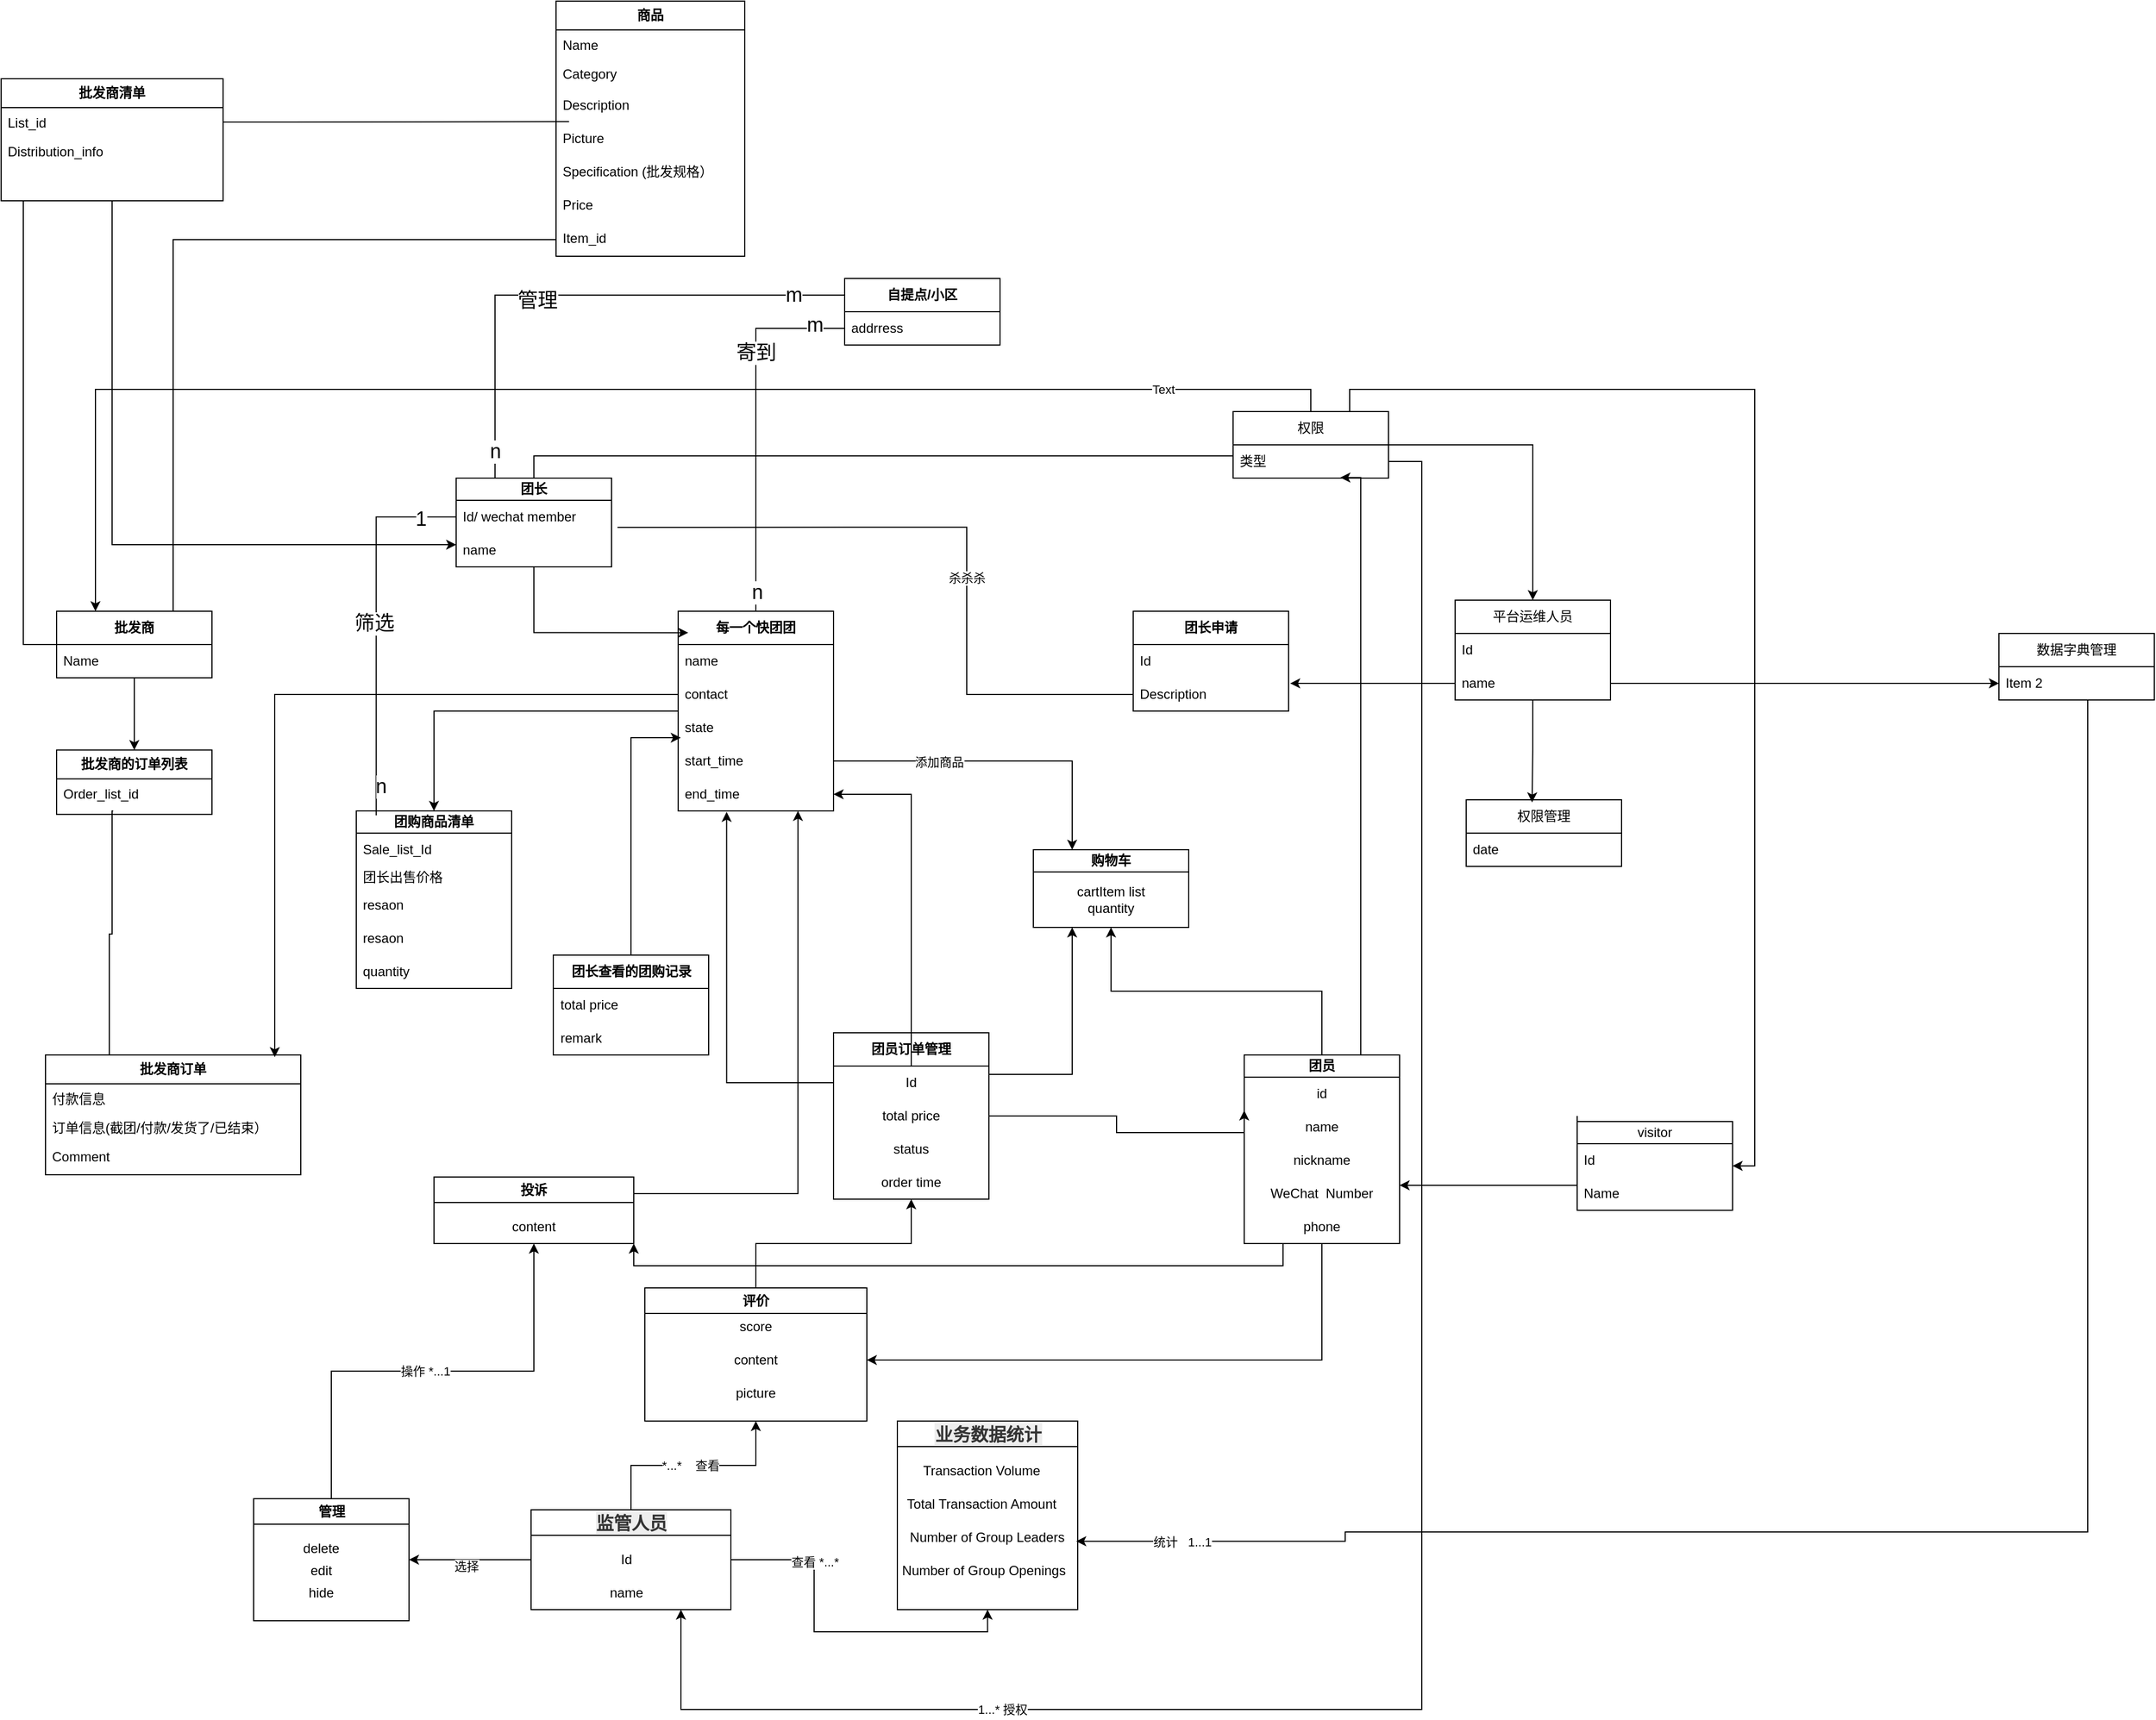 <mxfile version="22.1.7" type="github">
  <diagram id="C5RBs43oDa-KdzZeNtuy" name="Page-1">
    <mxGraphModel dx="1620" dy="5568" grid="1" gridSize="10" guides="1" tooltips="1" connect="1" arrows="1" fold="1" page="1" pageScale="1" pageWidth="3300" pageHeight="4681" math="0" shadow="0">
      <root>
        <mxCell id="WIyWlLk6GJQsqaUBKTNV-0" />
        <mxCell id="WIyWlLk6GJQsqaUBKTNV-1" parent="WIyWlLk6GJQsqaUBKTNV-0" />
        <mxCell id="FLSXRcaQrhQpmI6K3BEs-14" value="&lt;b&gt;团长&lt;/b&gt;" style="swimlane;fontStyle=0;childLayout=stackLayout;horizontal=1;startSize=20;horizontalStack=0;resizeParent=1;resizeParentMax=0;resizeLast=0;collapsible=1;marginBottom=0;whiteSpace=wrap;html=1;" parent="WIyWlLk6GJQsqaUBKTNV-1" vertex="1">
          <mxGeometry x="970" y="250" width="140" height="80" as="geometry" />
        </mxCell>
        <mxCell id="FLSXRcaQrhQpmI6K3BEs-15" value="Id/ wechat member" style="text;strokeColor=none;fillColor=none;align=left;verticalAlign=middle;spacingLeft=4;spacingRight=4;overflow=hidden;points=[[0,0.5],[1,0.5]];portConstraint=eastwest;rotatable=0;whiteSpace=wrap;html=1;" parent="FLSXRcaQrhQpmI6K3BEs-14" vertex="1">
          <mxGeometry y="20" width="140" height="30" as="geometry" />
        </mxCell>
        <mxCell id="FLSXRcaQrhQpmI6K3BEs-16" value="name" style="text;strokeColor=none;fillColor=none;align=left;verticalAlign=middle;spacingLeft=4;spacingRight=4;overflow=hidden;points=[[0,0.5],[1,0.5]];portConstraint=eastwest;rotatable=0;whiteSpace=wrap;html=1;" parent="FLSXRcaQrhQpmI6K3BEs-14" vertex="1">
          <mxGeometry y="50" width="140" height="30" as="geometry" />
        </mxCell>
        <mxCell id="FLSXRcaQrhQpmI6K3BEs-63" style="edgeStyle=orthogonalEdgeStyle;rounded=0;orthogonalLoop=1;jettySize=auto;html=1;entryX=0.5;entryY=0;entryDx=0;entryDy=0;" parent="WIyWlLk6GJQsqaUBKTNV-1" source="FLSXRcaQrhQpmI6K3BEs-18" target="FLSXRcaQrhQpmI6K3BEs-44" edge="1">
          <mxGeometry relative="1" as="geometry" />
        </mxCell>
        <mxCell id="FLSXRcaQrhQpmI6K3BEs-76" style="edgeStyle=orthogonalEdgeStyle;rounded=0;orthogonalLoop=1;jettySize=auto;html=1;entryX=0;entryY=0.5;entryDx=0;entryDy=0;endArrow=none;endFill=0;" parent="WIyWlLk6GJQsqaUBKTNV-1" source="FLSXRcaQrhQpmI6K3BEs-18" target="FLSXRcaQrhQpmI6K3BEs-23" edge="1">
          <mxGeometry relative="1" as="geometry" />
        </mxCell>
        <mxCell id="fodgKNLyHd5C3ElRPz3--16" value="&lt;font style=&quot;font-size: 18px;&quot;&gt;m&lt;/font&gt;" style="edgeLabel;html=1;align=center;verticalAlign=middle;resizable=0;points=[];" connectable="0" vertex="1" parent="FLSXRcaQrhQpmI6K3BEs-76">
          <mxGeometry x="0.84" y="3" relative="1" as="geometry">
            <mxPoint as="offset" />
          </mxGeometry>
        </mxCell>
        <mxCell id="fodgKNLyHd5C3ElRPz3--17" value="&lt;font style=&quot;font-size: 18px;&quot;&gt;n&lt;/font&gt;" style="edgeLabel;html=1;align=center;verticalAlign=middle;resizable=0;points=[];" connectable="0" vertex="1" parent="FLSXRcaQrhQpmI6K3BEs-76">
          <mxGeometry x="-0.895" y="-1" relative="1" as="geometry">
            <mxPoint as="offset" />
          </mxGeometry>
        </mxCell>
        <mxCell id="fodgKNLyHd5C3ElRPz3--18" value="&lt;font style=&quot;font-size: 18px;&quot;&gt;寄到&lt;/font&gt;" style="edgeLabel;html=1;align=center;verticalAlign=middle;resizable=0;points=[];" connectable="0" vertex="1" parent="FLSXRcaQrhQpmI6K3BEs-76">
          <mxGeometry x="0.395" relative="1" as="geometry">
            <mxPoint as="offset" />
          </mxGeometry>
        </mxCell>
        <mxCell id="FLSXRcaQrhQpmI6K3BEs-18" value="&lt;b&gt;每一个快团团&lt;br&gt;&lt;/b&gt;" style="swimlane;fontStyle=0;childLayout=stackLayout;horizontal=1;startSize=30;horizontalStack=0;resizeParent=1;resizeParentMax=0;resizeLast=0;collapsible=1;marginBottom=0;whiteSpace=wrap;html=1;" parent="WIyWlLk6GJQsqaUBKTNV-1" vertex="1">
          <mxGeometry x="1170" y="370" width="140" height="180" as="geometry">
            <mxRectangle x="400" y="420" width="180" height="30" as="alternateBounds" />
          </mxGeometry>
        </mxCell>
        <mxCell id="FLSXRcaQrhQpmI6K3BEs-32" value="name" style="text;strokeColor=none;fillColor=none;align=left;verticalAlign=middle;spacingLeft=4;spacingRight=4;overflow=hidden;points=[[0,0.5],[1,0.5]];portConstraint=eastwest;rotatable=0;whiteSpace=wrap;html=1;" parent="FLSXRcaQrhQpmI6K3BEs-18" vertex="1">
          <mxGeometry y="30" width="140" height="30" as="geometry" />
        </mxCell>
        <mxCell id="FLSXRcaQrhQpmI6K3BEs-35" value="contact" style="text;strokeColor=none;fillColor=none;align=left;verticalAlign=middle;spacingLeft=4;spacingRight=4;overflow=hidden;points=[[0,0.5],[1,0.5]];portConstraint=eastwest;rotatable=0;whiteSpace=wrap;html=1;" parent="FLSXRcaQrhQpmI6K3BEs-18" vertex="1">
          <mxGeometry y="60" width="140" height="30" as="geometry" />
        </mxCell>
        <mxCell id="FLSXRcaQrhQpmI6K3BEs-38" value="state" style="text;strokeColor=none;fillColor=none;align=left;verticalAlign=middle;spacingLeft=4;spacingRight=4;overflow=hidden;points=[[0,0.5],[1,0.5]];portConstraint=eastwest;rotatable=0;whiteSpace=wrap;html=1;" parent="FLSXRcaQrhQpmI6K3BEs-18" vertex="1">
          <mxGeometry y="90" width="140" height="30" as="geometry" />
        </mxCell>
        <mxCell id="FLSXRcaQrhQpmI6K3BEs-37" value="start_time" style="text;strokeColor=none;fillColor=none;align=left;verticalAlign=middle;spacingLeft=4;spacingRight=4;overflow=hidden;points=[[0,0.5],[1,0.5]];portConstraint=eastwest;rotatable=0;whiteSpace=wrap;html=1;" parent="FLSXRcaQrhQpmI6K3BEs-18" vertex="1">
          <mxGeometry y="120" width="140" height="30" as="geometry" />
        </mxCell>
        <mxCell id="FLSXRcaQrhQpmI6K3BEs-78" value="end_time" style="text;strokeColor=none;fillColor=none;align=left;verticalAlign=middle;spacingLeft=4;spacingRight=4;overflow=hidden;points=[[0,0.5],[1,0.5]];portConstraint=eastwest;rotatable=0;whiteSpace=wrap;html=1;" parent="FLSXRcaQrhQpmI6K3BEs-18" vertex="1">
          <mxGeometry y="150" width="140" height="30" as="geometry" />
        </mxCell>
        <mxCell id="auKf7v6juUtQ2hiqWVoD-31" style="edgeStyle=orthogonalEdgeStyle;rounded=0;orthogonalLoop=1;jettySize=auto;html=1;exitX=0;exitY=0.25;exitDx=0;exitDy=0;entryX=0.25;entryY=0;entryDx=0;entryDy=0;endArrow=none;endFill=0;" parent="WIyWlLk6GJQsqaUBKTNV-1" source="FLSXRcaQrhQpmI6K3BEs-22" target="FLSXRcaQrhQpmI6K3BEs-14" edge="1">
          <mxGeometry relative="1" as="geometry" />
        </mxCell>
        <mxCell id="fodgKNLyHd5C3ElRPz3--12" value="&lt;font style=&quot;font-size: 18px;&quot;&gt;管理&lt;/font&gt;" style="edgeLabel;html=1;align=center;verticalAlign=middle;resizable=0;points=[];" connectable="0" vertex="1" parent="auKf7v6juUtQ2hiqWVoD-31">
          <mxGeometry x="0.16" y="5" relative="1" as="geometry">
            <mxPoint x="1" as="offset" />
          </mxGeometry>
        </mxCell>
        <mxCell id="fodgKNLyHd5C3ElRPz3--13" value="&lt;font style=&quot;font-size: 18px;&quot;&gt;n&lt;/font&gt;" style="edgeLabel;html=1;align=center;verticalAlign=middle;resizable=0;points=[];" connectable="0" vertex="1" parent="auKf7v6juUtQ2hiqWVoD-31">
          <mxGeometry x="0.899" relative="1" as="geometry">
            <mxPoint as="offset" />
          </mxGeometry>
        </mxCell>
        <mxCell id="fodgKNLyHd5C3ElRPz3--14" value="&lt;font style=&quot;font-size: 18px;&quot;&gt;m&lt;/font&gt;" style="edgeLabel;html=1;align=center;verticalAlign=middle;resizable=0;points=[];" connectable="0" vertex="1" parent="auKf7v6juUtQ2hiqWVoD-31">
          <mxGeometry x="-0.809" relative="1" as="geometry">
            <mxPoint as="offset" />
          </mxGeometry>
        </mxCell>
        <mxCell id="FLSXRcaQrhQpmI6K3BEs-22" value="&lt;b&gt;自提点/小区&lt;/b&gt;" style="swimlane;fontStyle=0;childLayout=stackLayout;horizontal=1;startSize=30;horizontalStack=0;resizeParent=1;resizeParentMax=0;resizeLast=0;collapsible=1;marginBottom=0;whiteSpace=wrap;html=1;" parent="WIyWlLk6GJQsqaUBKTNV-1" vertex="1">
          <mxGeometry x="1320" y="70" width="140" height="60" as="geometry" />
        </mxCell>
        <mxCell id="FLSXRcaQrhQpmI6K3BEs-23" value="addrress" style="text;strokeColor=none;fillColor=none;align=left;verticalAlign=middle;spacingLeft=4;spacingRight=4;overflow=hidden;points=[[0,0.5],[1,0.5]];portConstraint=eastwest;rotatable=0;whiteSpace=wrap;html=1;" parent="FLSXRcaQrhQpmI6K3BEs-22" vertex="1">
          <mxGeometry y="30" width="140" height="30" as="geometry" />
        </mxCell>
        <mxCell id="zHlE6_r6prWZN4EpeiVe-24" style="edgeStyle=orthogonalEdgeStyle;rounded=0;orthogonalLoop=1;jettySize=auto;html=1;exitX=0.5;exitY=1;exitDx=0;exitDy=0;entryX=0.5;entryY=0;entryDx=0;entryDy=0;" parent="WIyWlLk6GJQsqaUBKTNV-1" source="FLSXRcaQrhQpmI6K3BEs-27" target="zHlE6_r6prWZN4EpeiVe-20" edge="1">
          <mxGeometry relative="1" as="geometry" />
        </mxCell>
        <mxCell id="auKf7v6juUtQ2hiqWVoD-27" style="edgeStyle=orthogonalEdgeStyle;rounded=0;orthogonalLoop=1;jettySize=auto;html=1;exitX=0.75;exitY=0;exitDx=0;exitDy=0;entryX=0;entryY=0.5;entryDx=0;entryDy=0;endArrow=none;endFill=0;" parent="WIyWlLk6GJQsqaUBKTNV-1" source="FLSXRcaQrhQpmI6K3BEs-27" target="zHlE6_r6prWZN4EpeiVe-7" edge="1">
          <mxGeometry relative="1" as="geometry" />
        </mxCell>
        <mxCell id="auKf7v6juUtQ2hiqWVoD-71" style="edgeStyle=orthogonalEdgeStyle;rounded=0;orthogonalLoop=1;jettySize=auto;html=1;exitX=0;exitY=0.5;exitDx=0;exitDy=0;entryX=0.1;entryY=1;entryDx=0;entryDy=0;entryPerimeter=0;endArrow=none;endFill=0;" edge="1" parent="WIyWlLk6GJQsqaUBKTNV-1" source="FLSXRcaQrhQpmI6K3BEs-27" target="zHlE6_r6prWZN4EpeiVe-29">
          <mxGeometry relative="1" as="geometry">
            <mxPoint x="580" y="10" as="targetPoint" />
          </mxGeometry>
        </mxCell>
        <mxCell id="FLSXRcaQrhQpmI6K3BEs-27" value="&lt;b&gt;批发商&lt;/b&gt;" style="swimlane;fontStyle=0;childLayout=stackLayout;horizontal=1;startSize=30;horizontalStack=0;resizeParent=1;resizeParentMax=0;resizeLast=0;collapsible=1;marginBottom=0;whiteSpace=wrap;html=1;" parent="WIyWlLk6GJQsqaUBKTNV-1" vertex="1">
          <mxGeometry x="610" y="370" width="140" height="60" as="geometry" />
        </mxCell>
        <mxCell id="FLSXRcaQrhQpmI6K3BEs-29" value="Name" style="text;strokeColor=none;fillColor=none;align=left;verticalAlign=middle;spacingLeft=4;spacingRight=4;overflow=hidden;points=[[0,0.5],[1,0.5]];portConstraint=eastwest;rotatable=0;whiteSpace=wrap;html=1;" parent="FLSXRcaQrhQpmI6K3BEs-27" vertex="1">
          <mxGeometry y="30" width="140" height="30" as="geometry" />
        </mxCell>
        <mxCell id="FLSXRcaQrhQpmI6K3BEs-44" value="&lt;b&gt;团购商品清单&lt;/b&gt;" style="swimlane;fontStyle=0;childLayout=stackLayout;horizontal=1;startSize=20;horizontalStack=0;resizeParent=1;resizeParentMax=0;resizeLast=0;collapsible=1;marginBottom=0;whiteSpace=wrap;html=1;" parent="WIyWlLk6GJQsqaUBKTNV-1" vertex="1">
          <mxGeometry x="880" y="550" width="140" height="160" as="geometry" />
        </mxCell>
        <mxCell id="FLSXRcaQrhQpmI6K3BEs-72" value="Sale_list_Id" style="text;strokeColor=none;fillColor=none;align=left;verticalAlign=middle;spacingLeft=4;spacingRight=4;overflow=hidden;points=[[0,0.5],[1,0.5]];portConstraint=eastwest;rotatable=0;whiteSpace=wrap;html=1;" parent="FLSXRcaQrhQpmI6K3BEs-44" vertex="1">
          <mxGeometry y="20" width="140" height="30" as="geometry" />
        </mxCell>
        <mxCell id="FLSXRcaQrhQpmI6K3BEs-45" value="团长出售价格" style="text;strokeColor=none;fillColor=none;align=left;verticalAlign=middle;spacingLeft=4;spacingRight=4;overflow=hidden;points=[[0,0.5],[1,0.5]];portConstraint=eastwest;rotatable=0;whiteSpace=wrap;html=1;" parent="FLSXRcaQrhQpmI6K3BEs-44" vertex="1">
          <mxGeometry y="50" width="140" height="20" as="geometry" />
        </mxCell>
        <mxCell id="FLSXRcaQrhQpmI6K3BEs-77" value="resaon" style="text;strokeColor=none;fillColor=none;align=left;verticalAlign=middle;spacingLeft=4;spacingRight=4;overflow=hidden;points=[[0,0.5],[1,0.5]];portConstraint=eastwest;rotatable=0;whiteSpace=wrap;html=1;" parent="FLSXRcaQrhQpmI6K3BEs-44" vertex="1">
          <mxGeometry y="70" width="140" height="30" as="geometry" />
        </mxCell>
        <mxCell id="zHlE6_r6prWZN4EpeiVe-36" value="resaon" style="text;strokeColor=none;fillColor=none;align=left;verticalAlign=middle;spacingLeft=4;spacingRight=4;overflow=hidden;points=[[0,0.5],[1,0.5]];portConstraint=eastwest;rotatable=0;whiteSpace=wrap;html=1;" parent="FLSXRcaQrhQpmI6K3BEs-44" vertex="1">
          <mxGeometry y="100" width="140" height="30" as="geometry" />
        </mxCell>
        <mxCell id="FLSXRcaQrhQpmI6K3BEs-73" value="quantity" style="text;strokeColor=none;fillColor=none;align=left;verticalAlign=middle;spacingLeft=4;spacingRight=4;overflow=hidden;points=[[0,0.5],[1,0.5]];portConstraint=eastwest;rotatable=0;whiteSpace=wrap;html=1;" parent="FLSXRcaQrhQpmI6K3BEs-44" vertex="1">
          <mxGeometry y="130" width="140" height="30" as="geometry" />
        </mxCell>
        <mxCell id="auKf7v6juUtQ2hiqWVoD-48" style="edgeStyle=orthogonalEdgeStyle;rounded=0;orthogonalLoop=1;jettySize=auto;html=1;exitX=1;exitY=0.25;exitDx=0;exitDy=0;entryX=0.25;entryY=1;entryDx=0;entryDy=0;" parent="WIyWlLk6GJQsqaUBKTNV-1" source="FLSXRcaQrhQpmI6K3BEs-79" target="Furqx0xMMHO9A0EJm0AI-12" edge="1">
          <mxGeometry relative="1" as="geometry" />
        </mxCell>
        <mxCell id="auKf7v6juUtQ2hiqWVoD-75" style="edgeStyle=orthogonalEdgeStyle;rounded=0;orthogonalLoop=1;jettySize=auto;html=1;exitX=1;exitY=0.5;exitDx=0;exitDy=0;entryX=0;entryY=1;entryDx=0;entryDy=0;" edge="1" parent="WIyWlLk6GJQsqaUBKTNV-1" source="FLSXRcaQrhQpmI6K3BEs-79" target="Furqx0xMMHO9A0EJm0AI-106">
          <mxGeometry relative="1" as="geometry" />
        </mxCell>
        <mxCell id="FLSXRcaQrhQpmI6K3BEs-79" value="团员订单管理" style="swimlane;fontStyle=1;childLayout=stackLayout;horizontal=1;startSize=30;horizontalStack=0;resizeParent=1;resizeParentMax=0;resizeLast=0;collapsible=1;marginBottom=0;whiteSpace=wrap;html=1;" parent="WIyWlLk6GJQsqaUBKTNV-1" vertex="1">
          <mxGeometry x="1310" y="750" width="140" height="150" as="geometry" />
        </mxCell>
        <mxCell id="Furqx0xMMHO9A0EJm0AI-26" value="Id" style="text;strokeColor=none;align=center;fillColor=none;html=1;verticalAlign=middle;whiteSpace=wrap;rounded=0;" parent="FLSXRcaQrhQpmI6K3BEs-79" vertex="1">
          <mxGeometry y="30" width="140" height="30" as="geometry" />
        </mxCell>
        <mxCell id="Furqx0xMMHO9A0EJm0AI-27" value="total price" style="text;strokeColor=none;align=center;fillColor=none;html=1;verticalAlign=middle;whiteSpace=wrap;rounded=0;" parent="FLSXRcaQrhQpmI6K3BEs-79" vertex="1">
          <mxGeometry y="60" width="140" height="30" as="geometry" />
        </mxCell>
        <mxCell id="Furqx0xMMHO9A0EJm0AI-28" value="status" style="text;strokeColor=none;align=center;fillColor=none;html=1;verticalAlign=middle;whiteSpace=wrap;rounded=0;" parent="FLSXRcaQrhQpmI6K3BEs-79" vertex="1">
          <mxGeometry y="90" width="140" height="30" as="geometry" />
        </mxCell>
        <mxCell id="Furqx0xMMHO9A0EJm0AI-30" value="order time" style="text;strokeColor=none;align=center;fillColor=none;html=1;verticalAlign=middle;whiteSpace=wrap;rounded=0;" parent="FLSXRcaQrhQpmI6K3BEs-79" vertex="1">
          <mxGeometry y="120" width="140" height="30" as="geometry" />
        </mxCell>
        <mxCell id="Furqx0xMMHO9A0EJm0AI-17" style="edgeStyle=orthogonalEdgeStyle;rounded=0;orthogonalLoop=1;jettySize=auto;html=1;exitX=0.5;exitY=0;exitDx=0;exitDy=0;" parent="WIyWlLk6GJQsqaUBKTNV-1" source="FLSXRcaQrhQpmI6K3BEs-88" target="Furqx0xMMHO9A0EJm0AI-11" edge="1">
          <mxGeometry relative="1" as="geometry" />
        </mxCell>
        <mxCell id="FLSXRcaQrhQpmI6K3BEs-88" value="&lt;b&gt;团员&lt;/b&gt;" style="swimlane;fontStyle=0;childLayout=stackLayout;horizontal=1;startSize=20;horizontalStack=0;resizeParent=1;resizeParentMax=0;resizeLast=0;collapsible=1;marginBottom=0;whiteSpace=wrap;html=1;" parent="WIyWlLk6GJQsqaUBKTNV-1" vertex="1">
          <mxGeometry x="1680" y="770" width="140" height="170" as="geometry" />
        </mxCell>
        <mxCell id="Furqx0xMMHO9A0EJm0AI-106" value="id" style="text;html=1;strokeColor=none;fillColor=none;align=center;verticalAlign=middle;whiteSpace=wrap;rounded=0;" parent="FLSXRcaQrhQpmI6K3BEs-88" vertex="1">
          <mxGeometry y="20" width="140" height="30" as="geometry" />
        </mxCell>
        <mxCell id="Furqx0xMMHO9A0EJm0AI-6" value="name" style="text;html=1;strokeColor=none;fillColor=none;align=center;verticalAlign=middle;whiteSpace=wrap;rounded=0;" parent="FLSXRcaQrhQpmI6K3BEs-88" vertex="1">
          <mxGeometry y="50" width="140" height="30" as="geometry" />
        </mxCell>
        <mxCell id="Furqx0xMMHO9A0EJm0AI-7" value="nickname" style="text;html=1;strokeColor=none;fillColor=none;align=center;verticalAlign=middle;whiteSpace=wrap;rounded=0;" parent="FLSXRcaQrhQpmI6K3BEs-88" vertex="1">
          <mxGeometry y="80" width="140" height="30" as="geometry" />
        </mxCell>
        <mxCell id="Furqx0xMMHO9A0EJm0AI-8" value="WeChat&amp;nbsp; Number" style="text;html=1;strokeColor=none;fillColor=none;align=center;verticalAlign=middle;whiteSpace=wrap;rounded=0;" parent="FLSXRcaQrhQpmI6K3BEs-88" vertex="1">
          <mxGeometry y="110" width="140" height="30" as="geometry" />
        </mxCell>
        <mxCell id="Furqx0xMMHO9A0EJm0AI-9" value="phone" style="text;html=1;strokeColor=none;fillColor=none;align=center;verticalAlign=middle;whiteSpace=wrap;rounded=0;" parent="FLSXRcaQrhQpmI6K3BEs-88" vertex="1">
          <mxGeometry y="140" width="140" height="30" as="geometry" />
        </mxCell>
        <mxCell id="FLSXRcaQrhQpmI6K3BEs-95" value="&lt;b&gt;团长查看的团购记录&lt;/b&gt;" style="swimlane;fontStyle=0;childLayout=stackLayout;horizontal=1;startSize=30;horizontalStack=0;resizeParent=1;resizeParentMax=0;resizeLast=0;collapsible=1;marginBottom=0;whiteSpace=wrap;html=1;" parent="WIyWlLk6GJQsqaUBKTNV-1" vertex="1">
          <mxGeometry x="1057.5" y="680" width="140" height="90" as="geometry" />
        </mxCell>
        <mxCell id="FLSXRcaQrhQpmI6K3BEs-97" value="total price" style="text;strokeColor=none;fillColor=none;align=left;verticalAlign=middle;spacingLeft=4;spacingRight=4;overflow=hidden;points=[[0,0.5],[1,0.5]];portConstraint=eastwest;rotatable=0;whiteSpace=wrap;html=1;" parent="FLSXRcaQrhQpmI6K3BEs-95" vertex="1">
          <mxGeometry y="30" width="140" height="30" as="geometry" />
        </mxCell>
        <mxCell id="FLSXRcaQrhQpmI6K3BEs-100" value="remark" style="text;strokeColor=none;fillColor=none;align=left;verticalAlign=middle;spacingLeft=4;spacingRight=4;overflow=hidden;points=[[0,0.5],[1,0.5]];portConstraint=eastwest;rotatable=0;whiteSpace=wrap;html=1;" parent="FLSXRcaQrhQpmI6K3BEs-95" vertex="1">
          <mxGeometry y="60" width="140" height="30" as="geometry" />
        </mxCell>
        <mxCell id="FLSXRcaQrhQpmI6K3BEs-99" style="edgeStyle=orthogonalEdgeStyle;rounded=0;orthogonalLoop=1;jettySize=auto;html=1;entryX=0.017;entryY=-0.2;entryDx=0;entryDy=0;entryPerimeter=0;" parent="WIyWlLk6GJQsqaUBKTNV-1" source="FLSXRcaQrhQpmI6K3BEs-95" target="FLSXRcaQrhQpmI6K3BEs-37" edge="1">
          <mxGeometry relative="1" as="geometry" />
        </mxCell>
        <mxCell id="CpdFyNP3QR30UHDi-ozx-0" value="&lt;strong style=&quot;margin-top: 0px; margin-bottom: 0px; color: rgb(51, 51, 51); font-family: -apple-system, &amp;quot;system-ui&amp;quot;, &amp;quot;Segoe UI&amp;quot;, Roboto, Oxygen, Ubuntu, Cantarell, &amp;quot;Fira Sans&amp;quot;, &amp;quot;Droid Sans&amp;quot;, &amp;quot;Helvetica Neue&amp;quot;, sans-serif; font-size: 16px; text-align: left; background-color: rgb(238, 238, 238);&quot;&gt;业务数据统计&lt;/strong&gt;" style="swimlane;whiteSpace=wrap;html=1;" parent="WIyWlLk6GJQsqaUBKTNV-1" vertex="1">
          <mxGeometry x="1367.5" y="1100" width="162.5" height="170" as="geometry" />
        </mxCell>
        <mxCell id="CpdFyNP3QR30UHDi-ozx-1" value="Transaction Volume" style="text;html=1;align=center;verticalAlign=middle;resizable=0;points=[];autosize=1;strokeColor=none;fillColor=none;" parent="CpdFyNP3QR30UHDi-ozx-0" vertex="1">
          <mxGeometry x="10" y="30" width="130" height="30" as="geometry" />
        </mxCell>
        <mxCell id="CpdFyNP3QR30UHDi-ozx-2" value="Total Transaction Amount" style="text;html=1;align=center;verticalAlign=middle;resizable=0;points=[];autosize=1;strokeColor=none;fillColor=none;" parent="CpdFyNP3QR30UHDi-ozx-0" vertex="1">
          <mxGeometry x="-5" y="60" width="160" height="30" as="geometry" />
        </mxCell>
        <mxCell id="CpdFyNP3QR30UHDi-ozx-3" value="Number of Group Leaders" style="text;html=1;align=center;verticalAlign=middle;resizable=0;points=[];autosize=1;strokeColor=none;fillColor=none;" parent="CpdFyNP3QR30UHDi-ozx-0" vertex="1">
          <mxGeometry y="90" width="160" height="30" as="geometry" />
        </mxCell>
        <mxCell id="CpdFyNP3QR30UHDi-ozx-4" value="Number of Group Openings" style="text;html=1;align=center;verticalAlign=middle;resizable=0;points=[];autosize=1;strokeColor=none;fillColor=none;" parent="CpdFyNP3QR30UHDi-ozx-0" vertex="1">
          <mxGeometry x="-7.5" y="120" width="170" height="30" as="geometry" />
        </mxCell>
        <mxCell id="CpdFyNP3QR30UHDi-ozx-5" style="edgeStyle=orthogonalEdgeStyle;rounded=0;orthogonalLoop=1;jettySize=auto;html=1;exitX=1;exitY=0.5;exitDx=0;exitDy=0;entryX=0.5;entryY=1;entryDx=0;entryDy=0;" parent="WIyWlLk6GJQsqaUBKTNV-1" source="CpdFyNP3QR30UHDi-ozx-9" target="CpdFyNP3QR30UHDi-ozx-0" edge="1">
          <mxGeometry relative="1" as="geometry" />
        </mxCell>
        <mxCell id="CpdFyNP3QR30UHDi-ozx-6" value="查看 *...*" style="edgeLabel;html=1;align=center;verticalAlign=middle;resizable=0;points=[];" parent="CpdFyNP3QR30UHDi-ozx-5" vertex="1" connectable="0">
          <mxGeometry x="-0.517" relative="1" as="geometry">
            <mxPoint as="offset" />
          </mxGeometry>
        </mxCell>
        <mxCell id="CpdFyNP3QR30UHDi-ozx-7" style="edgeStyle=orthogonalEdgeStyle;rounded=0;orthogonalLoop=1;jettySize=auto;html=1;exitX=0.5;exitY=0;exitDx=0;exitDy=0;entryX=0.5;entryY=1;entryDx=0;entryDy=0;" parent="WIyWlLk6GJQsqaUBKTNV-1" source="CpdFyNP3QR30UHDi-ozx-9" target="CpdFyNP3QR30UHDi-ozx-14" edge="1">
          <mxGeometry relative="1" as="geometry" />
        </mxCell>
        <mxCell id="anA-hSJUnYLWEYXn3cEW-11" value="*...*&amp;nbsp; &amp;nbsp; 查看" style="edgeLabel;html=1;align=center;verticalAlign=middle;resizable=0;points=[];" connectable="0" vertex="1" parent="CpdFyNP3QR30UHDi-ozx-7">
          <mxGeometry x="0.075" y="-3" relative="1" as="geometry">
            <mxPoint x="-10" y="-3" as="offset" />
          </mxGeometry>
        </mxCell>
        <mxCell id="anA-hSJUnYLWEYXn3cEW-1" style="edgeStyle=orthogonalEdgeStyle;rounded=0;orthogonalLoop=1;jettySize=auto;html=1;exitX=0;exitY=0.5;exitDx=0;exitDy=0;entryX=1;entryY=0.5;entryDx=0;entryDy=0;" edge="1" parent="WIyWlLk6GJQsqaUBKTNV-1" source="CpdFyNP3QR30UHDi-ozx-9" target="CpdFyNP3QR30UHDi-ozx-20">
          <mxGeometry relative="1" as="geometry" />
        </mxCell>
        <mxCell id="anA-hSJUnYLWEYXn3cEW-2" value="选择" style="edgeLabel;html=1;align=center;verticalAlign=middle;resizable=0;points=[];" connectable="0" vertex="1" parent="anA-hSJUnYLWEYXn3cEW-1">
          <mxGeometry x="0.076" y="6" relative="1" as="geometry">
            <mxPoint as="offset" />
          </mxGeometry>
        </mxCell>
        <mxCell id="CpdFyNP3QR30UHDi-ozx-9" value="&lt;strong style=&quot;margin-top: 0px; margin-bottom: 0px; color: rgb(51, 51, 51); font-family: -apple-system, &amp;quot;system-ui&amp;quot;, &amp;quot;Segoe UI&amp;quot;, Roboto, Oxygen, Ubuntu, Cantarell, &amp;quot;Fira Sans&amp;quot;, &amp;quot;Droid Sans&amp;quot;, &amp;quot;Helvetica Neue&amp;quot;, sans-serif; font-size: 16px; text-align: left; background-color: rgb(238, 238, 238);&quot;&gt;监管人员&lt;/strong&gt;" style="swimlane;whiteSpace=wrap;html=1;" parent="WIyWlLk6GJQsqaUBKTNV-1" vertex="1">
          <mxGeometry x="1037.5" y="1180" width="180" height="90" as="geometry" />
        </mxCell>
        <mxCell id="CpdFyNP3QR30UHDi-ozx-10" value="name" style="text;html=1;align=center;verticalAlign=middle;resizable=0;points=[];autosize=1;strokeColor=none;fillColor=none;" parent="CpdFyNP3QR30UHDi-ozx-9" vertex="1">
          <mxGeometry x="60" y="60" width="50" height="30" as="geometry" />
        </mxCell>
        <mxCell id="CpdFyNP3QR30UHDi-ozx-11" value="Id" style="text;html=1;align=center;verticalAlign=middle;resizable=0;points=[];autosize=1;strokeColor=none;fillColor=none;" parent="CpdFyNP3QR30UHDi-ozx-9" vertex="1">
          <mxGeometry x="70" y="30" width="30" height="30" as="geometry" />
        </mxCell>
        <mxCell id="CpdFyNP3QR30UHDi-ozx-12" value="投诉" style="swimlane;whiteSpace=wrap;html=1;" parent="WIyWlLk6GJQsqaUBKTNV-1" vertex="1">
          <mxGeometry x="950" y="880" width="180" height="60" as="geometry" />
        </mxCell>
        <mxCell id="Furqx0xMMHO9A0EJm0AI-55" value="content" style="text;strokeColor=none;align=center;fillColor=none;html=1;verticalAlign=middle;whiteSpace=wrap;rounded=0;" parent="CpdFyNP3QR30UHDi-ozx-12" vertex="1">
          <mxGeometry y="30" width="180" height="30" as="geometry" />
        </mxCell>
        <mxCell id="CpdFyNP3QR30UHDi-ozx-14" value="评价" style="swimlane;whiteSpace=wrap;html=1;" parent="WIyWlLk6GJQsqaUBKTNV-1" vertex="1">
          <mxGeometry x="1140" y="980" width="200" height="120" as="geometry" />
        </mxCell>
        <mxCell id="Furqx0xMMHO9A0EJm0AI-43" value="score" style="text;strokeColor=none;align=center;fillColor=none;html=1;verticalAlign=middle;whiteSpace=wrap;rounded=0;" parent="CpdFyNP3QR30UHDi-ozx-14" vertex="1">
          <mxGeometry y="20" width="200" height="30" as="geometry" />
        </mxCell>
        <mxCell id="Furqx0xMMHO9A0EJm0AI-46" value="content" style="text;strokeColor=none;align=center;fillColor=none;html=1;verticalAlign=middle;whiteSpace=wrap;rounded=0;" parent="CpdFyNP3QR30UHDi-ozx-14" vertex="1">
          <mxGeometry y="50" width="200" height="30" as="geometry" />
        </mxCell>
        <mxCell id="Furqx0xMMHO9A0EJm0AI-48" value="picture" style="text;strokeColor=none;align=center;fillColor=none;html=1;verticalAlign=middle;whiteSpace=wrap;rounded=0;" parent="CpdFyNP3QR30UHDi-ozx-14" vertex="1">
          <mxGeometry y="80" width="200" height="30" as="geometry" />
        </mxCell>
        <mxCell id="CpdFyNP3QR30UHDi-ozx-18" style="edgeStyle=orthogonalEdgeStyle;rounded=0;orthogonalLoop=1;jettySize=auto;html=1;exitX=0.5;exitY=0;exitDx=0;exitDy=0;entryX=0.5;entryY=1;entryDx=0;entryDy=0;" parent="WIyWlLk6GJQsqaUBKTNV-1" source="CpdFyNP3QR30UHDi-ozx-20" target="CpdFyNP3QR30UHDi-ozx-12" edge="1">
          <mxGeometry relative="1" as="geometry" />
        </mxCell>
        <mxCell id="CpdFyNP3QR30UHDi-ozx-19" value="操作 *...1" style="edgeLabel;html=1;align=center;verticalAlign=middle;resizable=0;points=[];" parent="CpdFyNP3QR30UHDi-ozx-18" vertex="1" connectable="0">
          <mxGeometry x="-0.035" relative="1" as="geometry">
            <mxPoint as="offset" />
          </mxGeometry>
        </mxCell>
        <mxCell id="CpdFyNP3QR30UHDi-ozx-20" value="管理" style="swimlane;whiteSpace=wrap;html=1;" parent="WIyWlLk6GJQsqaUBKTNV-1" vertex="1">
          <mxGeometry x="787.5" y="1170" width="140" height="110" as="geometry" />
        </mxCell>
        <mxCell id="CpdFyNP3QR30UHDi-ozx-21" value="delete" style="text;html=1;align=center;verticalAlign=middle;resizable=0;points=[];autosize=1;strokeColor=none;fillColor=none;" parent="CpdFyNP3QR30UHDi-ozx-20" vertex="1">
          <mxGeometry x="30" y="30" width="60" height="30" as="geometry" />
        </mxCell>
        <mxCell id="CpdFyNP3QR30UHDi-ozx-22" value="edit" style="text;html=1;align=center;verticalAlign=middle;resizable=0;points=[];autosize=1;strokeColor=none;fillColor=none;" parent="CpdFyNP3QR30UHDi-ozx-20" vertex="1">
          <mxGeometry x="40" y="50" width="40" height="30" as="geometry" />
        </mxCell>
        <mxCell id="CpdFyNP3QR30UHDi-ozx-23" value="hide" style="text;html=1;align=center;verticalAlign=middle;resizable=0;points=[];autosize=1;strokeColor=none;fillColor=none;" parent="CpdFyNP3QR30UHDi-ozx-20" vertex="1">
          <mxGeometry x="35" y="70" width="50" height="30" as="geometry" />
        </mxCell>
        <mxCell id="Furqx0xMMHO9A0EJm0AI-11" value="&lt;b&gt;购物车&lt;/b&gt;" style="swimlane;fontStyle=0;childLayout=stackLayout;horizontal=1;startSize=20;horizontalStack=0;resizeParent=1;resizeParentMax=0;resizeLast=0;collapsible=1;marginBottom=0;whiteSpace=wrap;html=1;" parent="WIyWlLk6GJQsqaUBKTNV-1" vertex="1">
          <mxGeometry x="1490" y="585" width="140" height="70" as="geometry" />
        </mxCell>
        <mxCell id="Furqx0xMMHO9A0EJm0AI-12" value="cartItem list&lt;br&gt;quantity" style="text;html=1;strokeColor=none;fillColor=none;align=center;verticalAlign=middle;whiteSpace=wrap;rounded=0;" parent="Furqx0xMMHO9A0EJm0AI-11" vertex="1">
          <mxGeometry y="20" width="140" height="50" as="geometry" />
        </mxCell>
        <mxCell id="Furqx0xMMHO9A0EJm0AI-39" style="edgeStyle=orthogonalEdgeStyle;rounded=0;orthogonalLoop=1;jettySize=auto;html=1;exitX=0.5;exitY=0;exitDx=0;exitDy=0;entryX=0.5;entryY=1;entryDx=0;entryDy=0;" parent="WIyWlLk6GJQsqaUBKTNV-1" source="CpdFyNP3QR30UHDi-ozx-14" target="Furqx0xMMHO9A0EJm0AI-30" edge="1">
          <mxGeometry relative="1" as="geometry" />
        </mxCell>
        <mxCell id="Furqx0xMMHO9A0EJm0AI-105" style="edgeStyle=orthogonalEdgeStyle;rounded=0;orthogonalLoop=1;jettySize=auto;html=1;exitX=1;exitY=0.25;exitDx=0;exitDy=0;entryX=0.771;entryY=0.999;entryDx=0;entryDy=0;entryPerimeter=0;" parent="WIyWlLk6GJQsqaUBKTNV-1" source="CpdFyNP3QR30UHDi-ozx-12" target="FLSXRcaQrhQpmI6K3BEs-78" edge="1">
          <mxGeometry relative="1" as="geometry" />
        </mxCell>
        <mxCell id="Furqx0xMMHO9A0EJm0AI-107" value="visitor" style="swimlane;fontStyle=0;childLayout=stackLayout;horizontal=1;startSize=20;horizontalStack=0;resizeParent=1;resizeParentMax=0;resizeLast=0;collapsible=1;marginBottom=0;whiteSpace=wrap;html=1;" parent="WIyWlLk6GJQsqaUBKTNV-1" vertex="1">
          <mxGeometry x="1980" y="830" width="140" height="80" as="geometry" />
        </mxCell>
        <mxCell id="auKf7v6juUtQ2hiqWVoD-73" value="Id" style="text;strokeColor=none;fillColor=none;align=left;verticalAlign=middle;spacingLeft=4;spacingRight=4;overflow=hidden;points=[[0,0.5],[1,0.5]];portConstraint=eastwest;rotatable=0;whiteSpace=wrap;html=1;" vertex="1" parent="Furqx0xMMHO9A0EJm0AI-107">
          <mxGeometry y="20" width="140" height="30" as="geometry" />
        </mxCell>
        <mxCell id="auKf7v6juUtQ2hiqWVoD-74" value="Name" style="text;strokeColor=none;fillColor=none;align=left;verticalAlign=middle;spacingLeft=4;spacingRight=4;overflow=hidden;points=[[0,0.5],[1,0.5]];portConstraint=eastwest;rotatable=0;whiteSpace=wrap;html=1;" vertex="1" parent="Furqx0xMMHO9A0EJm0AI-107">
          <mxGeometry y="50" width="140" height="30" as="geometry" />
        </mxCell>
        <mxCell id="Furqx0xMMHO9A0EJm0AI-111" style="edgeStyle=orthogonalEdgeStyle;rounded=0;orthogonalLoop=1;jettySize=auto;html=1;exitX=0;exitY=0.5;exitDx=0;exitDy=0;entryX=1;entryY=0.25;entryDx=0;entryDy=0;" parent="WIyWlLk6GJQsqaUBKTNV-1" target="Furqx0xMMHO9A0EJm0AI-8" edge="1">
          <mxGeometry relative="1" as="geometry">
            <mxPoint x="1980" y="825" as="sourcePoint" />
            <Array as="points">
              <mxPoint x="1980" y="888" />
            </Array>
          </mxGeometry>
        </mxCell>
        <mxCell id="Furqx0xMMHO9A0EJm0AI-76" style="edgeStyle=orthogonalEdgeStyle;rounded=0;orthogonalLoop=1;jettySize=auto;html=1;exitX=0.5;exitY=1;exitDx=0;exitDy=0;entryX=1;entryY=0.5;entryDx=0;entryDy=0;" parent="WIyWlLk6GJQsqaUBKTNV-1" source="Furqx0xMMHO9A0EJm0AI-9" target="Furqx0xMMHO9A0EJm0AI-46" edge="1">
          <mxGeometry relative="1" as="geometry">
            <mxPoint x="1750" y="970" as="sourcePoint" />
          </mxGeometry>
        </mxCell>
        <mxCell id="Furqx0xMMHO9A0EJm0AI-82" style="edgeStyle=orthogonalEdgeStyle;rounded=0;orthogonalLoop=1;jettySize=auto;html=1;exitX=0.25;exitY=1;exitDx=0;exitDy=0;entryX=1;entryY=1;entryDx=0;entryDy=0;" parent="WIyWlLk6GJQsqaUBKTNV-1" source="Furqx0xMMHO9A0EJm0AI-9" target="Furqx0xMMHO9A0EJm0AI-55" edge="1">
          <mxGeometry relative="1" as="geometry">
            <mxPoint x="1715" y="970" as="sourcePoint" />
          </mxGeometry>
        </mxCell>
        <object label="&lt;b&gt;商品&lt;/b&gt;" id="zHlE6_r6prWZN4EpeiVe-0">
          <mxCell style="swimlane;fontStyle=0;childLayout=stackLayout;horizontal=1;startSize=26;fillColor=none;horizontalStack=0;resizeParent=1;resizeParentMax=0;resizeLast=0;collapsible=1;marginBottom=0;whiteSpace=wrap;html=1;" parent="WIyWlLk6GJQsqaUBKTNV-1" vertex="1">
            <mxGeometry x="1060" y="-180" width="170" height="230" as="geometry" />
          </mxCell>
        </object>
        <mxCell id="zHlE6_r6prWZN4EpeiVe-1" value="Name" style="text;strokeColor=none;fillColor=none;align=left;verticalAlign=top;spacingLeft=4;spacingRight=4;overflow=hidden;rotatable=0;points=[[0,0.5],[1,0.5]];portConstraint=eastwest;whiteSpace=wrap;html=1;" parent="zHlE6_r6prWZN4EpeiVe-0" vertex="1">
          <mxGeometry y="26" width="170" height="26" as="geometry" />
        </mxCell>
        <mxCell id="zHlE6_r6prWZN4EpeiVe-2" value="Category" style="text;strokeColor=none;fillColor=none;align=left;verticalAlign=top;spacingLeft=4;spacingRight=4;overflow=hidden;rotatable=0;points=[[0,0.5],[1,0.5]];portConstraint=eastwest;whiteSpace=wrap;html=1;" parent="zHlE6_r6prWZN4EpeiVe-0" vertex="1">
          <mxGeometry y="52" width="170" height="28" as="geometry" />
        </mxCell>
        <mxCell id="zHlE6_r6prWZN4EpeiVe-3" value="Description" style="text;strokeColor=none;fillColor=none;align=left;verticalAlign=top;spacingLeft=4;spacingRight=4;overflow=hidden;rotatable=0;points=[[0,0.5],[1,0.5]];portConstraint=eastwest;whiteSpace=wrap;html=1;" parent="zHlE6_r6prWZN4EpeiVe-0" vertex="1">
          <mxGeometry y="80" width="170" height="30" as="geometry" />
        </mxCell>
        <mxCell id="zHlE6_r6prWZN4EpeiVe-9" value="Picture" style="text;strokeColor=none;fillColor=none;align=left;verticalAlign=top;spacingLeft=4;spacingRight=4;overflow=hidden;rotatable=0;points=[[0,0.5],[1,0.5]];portConstraint=eastwest;whiteSpace=wrap;html=1;" parent="zHlE6_r6prWZN4EpeiVe-0" vertex="1">
          <mxGeometry y="110" width="170" height="30" as="geometry" />
        </mxCell>
        <mxCell id="zHlE6_r6prWZN4EpeiVe-11" value="Specification (批发规格）" style="text;strokeColor=none;fillColor=none;align=left;verticalAlign=top;spacingLeft=4;spacingRight=4;overflow=hidden;rotatable=0;points=[[0,0.5],[1,0.5]];portConstraint=eastwest;whiteSpace=wrap;html=1;" parent="zHlE6_r6prWZN4EpeiVe-0" vertex="1">
          <mxGeometry y="140" width="170" height="30" as="geometry" />
        </mxCell>
        <mxCell id="zHlE6_r6prWZN4EpeiVe-10" value="Price" style="text;strokeColor=none;fillColor=none;align=left;verticalAlign=top;spacingLeft=4;spacingRight=4;overflow=hidden;rotatable=0;points=[[0,0.5],[1,0.5]];portConstraint=eastwest;whiteSpace=wrap;html=1;" parent="zHlE6_r6prWZN4EpeiVe-0" vertex="1">
          <mxGeometry y="170" width="170" height="30" as="geometry" />
        </mxCell>
        <mxCell id="zHlE6_r6prWZN4EpeiVe-7" value="Item_id" style="text;strokeColor=none;fillColor=none;align=left;verticalAlign=top;spacingLeft=4;spacingRight=4;overflow=hidden;rotatable=0;points=[[0,0.5],[1,0.5]];portConstraint=eastwest;whiteSpace=wrap;html=1;" parent="zHlE6_r6prWZN4EpeiVe-0" vertex="1">
          <mxGeometry y="200" width="170" height="30" as="geometry" />
        </mxCell>
        <mxCell id="auKf7v6juUtQ2hiqWVoD-32" style="edgeStyle=orthogonalEdgeStyle;rounded=0;orthogonalLoop=1;jettySize=auto;html=1;exitX=0.5;exitY=1;exitDx=0;exitDy=0;entryX=0;entryY=0.75;entryDx=0;entryDy=0;" parent="WIyWlLk6GJQsqaUBKTNV-1" source="zHlE6_r6prWZN4EpeiVe-14" target="FLSXRcaQrhQpmI6K3BEs-14" edge="1">
          <mxGeometry relative="1" as="geometry" />
        </mxCell>
        <mxCell id="zHlE6_r6prWZN4EpeiVe-14" value="&lt;b&gt;批发商清单&lt;/b&gt;" style="swimlane;fontStyle=0;childLayout=stackLayout;horizontal=1;startSize=26;fillColor=none;horizontalStack=0;resizeParent=1;resizeParentMax=0;resizeLast=0;collapsible=1;marginBottom=0;whiteSpace=wrap;html=1;" parent="WIyWlLk6GJQsqaUBKTNV-1" vertex="1">
          <mxGeometry x="560" y="-110" width="200" height="110" as="geometry" />
        </mxCell>
        <mxCell id="zHlE6_r6prWZN4EpeiVe-15" value="List_id" style="text;strokeColor=none;fillColor=none;align=left;verticalAlign=top;spacingLeft=4;spacingRight=4;overflow=hidden;rotatable=0;points=[[0,0.5],[1,0.5]];portConstraint=eastwest;whiteSpace=wrap;html=1;" parent="zHlE6_r6prWZN4EpeiVe-14" vertex="1">
          <mxGeometry y="26" width="200" height="26" as="geometry" />
        </mxCell>
        <mxCell id="zHlE6_r6prWZN4EpeiVe-29" value="Distribution_info" style="text;strokeColor=none;fillColor=none;align=left;verticalAlign=top;spacingLeft=4;spacingRight=4;overflow=hidden;rotatable=0;points=[[0,0.5],[1,0.5]];portConstraint=eastwest;whiteSpace=wrap;html=1;" parent="zHlE6_r6prWZN4EpeiVe-14" vertex="1">
          <mxGeometry y="52" width="200" height="58" as="geometry" />
        </mxCell>
        <mxCell id="zHlE6_r6prWZN4EpeiVe-20" value="&lt;b&gt;批发商的订单列表&lt;br&gt;&lt;/b&gt;" style="swimlane;fontStyle=0;childLayout=stackLayout;horizontal=1;startSize=26;fillColor=none;horizontalStack=0;resizeParent=1;resizeParentMax=0;resizeLast=0;collapsible=1;marginBottom=0;whiteSpace=wrap;html=1;" parent="WIyWlLk6GJQsqaUBKTNV-1" vertex="1">
          <mxGeometry x="610" y="495.13" width="140" height="58" as="geometry" />
        </mxCell>
        <mxCell id="zHlE6_r6prWZN4EpeiVe-21" value="Order_list_id&lt;br&gt;" style="text;strokeColor=none;fillColor=none;align=left;verticalAlign=top;spacingLeft=4;spacingRight=4;overflow=hidden;rotatable=0;points=[[0,0.5],[1,0.5]];portConstraint=eastwest;whiteSpace=wrap;html=1;" parent="zHlE6_r6prWZN4EpeiVe-20" vertex="1">
          <mxGeometry y="26" width="140" height="32" as="geometry" />
        </mxCell>
        <mxCell id="auKf7v6juUtQ2hiqWVoD-76" style="edgeStyle=orthogonalEdgeStyle;rounded=0;orthogonalLoop=1;jettySize=auto;html=1;exitX=0.25;exitY=0;exitDx=0;exitDy=0;endArrow=none;endFill=0;" edge="1" parent="WIyWlLk6GJQsqaUBKTNV-1" source="zHlE6_r6prWZN4EpeiVe-25">
          <mxGeometry relative="1" as="geometry">
            <mxPoint x="661" y="550" as="targetPoint" />
            <mxPoint x="658.5" y="760" as="sourcePoint" />
            <Array as="points">
              <mxPoint x="657" y="661" />
              <mxPoint x="660" y="661" />
              <mxPoint x="660" y="550" />
            </Array>
          </mxGeometry>
        </mxCell>
        <mxCell id="zHlE6_r6prWZN4EpeiVe-25" value="&lt;b&gt;批发商订单&lt;/b&gt;" style="swimlane;fontStyle=0;childLayout=stackLayout;horizontal=1;startSize=26;fillColor=none;horizontalStack=0;resizeParent=1;resizeParentMax=0;resizeLast=0;collapsible=1;marginBottom=0;whiteSpace=wrap;html=1;" parent="WIyWlLk6GJQsqaUBKTNV-1" vertex="1">
          <mxGeometry x="600" y="770" width="230" height="108" as="geometry" />
        </mxCell>
        <mxCell id="zHlE6_r6prWZN4EpeiVe-27" value="付款信息" style="text;strokeColor=none;fillColor=none;align=left;verticalAlign=top;spacingLeft=4;spacingRight=4;overflow=hidden;rotatable=0;points=[[0,0.5],[1,0.5]];portConstraint=eastwest;whiteSpace=wrap;html=1;" parent="zHlE6_r6prWZN4EpeiVe-25" vertex="1">
          <mxGeometry y="26" width="230" height="26" as="geometry" />
        </mxCell>
        <mxCell id="zHlE6_r6prWZN4EpeiVe-28" value="订单信息(截团/付款/发货了/已结束）" style="text;strokeColor=none;fillColor=none;align=left;verticalAlign=top;spacingLeft=4;spacingRight=4;overflow=hidden;rotatable=0;points=[[0,0.5],[1,0.5]];portConstraint=eastwest;whiteSpace=wrap;html=1;" parent="zHlE6_r6prWZN4EpeiVe-25" vertex="1">
          <mxGeometry y="52" width="230" height="26" as="geometry" />
        </mxCell>
        <mxCell id="zHlE6_r6prWZN4EpeiVe-32" value="Comment" style="text;strokeColor=none;fillColor=none;align=left;verticalAlign=top;spacingLeft=4;spacingRight=4;overflow=hidden;rotatable=0;points=[[0,0.5],[1,0.5]];portConstraint=eastwest;whiteSpace=wrap;html=1;" parent="zHlE6_r6prWZN4EpeiVe-25" vertex="1">
          <mxGeometry y="78" width="230" height="30" as="geometry" />
        </mxCell>
        <mxCell id="zHlE6_r6prWZN4EpeiVe-34" style="edgeStyle=orthogonalEdgeStyle;rounded=0;orthogonalLoop=1;jettySize=auto;html=1;exitX=0;exitY=0.5;exitDx=0;exitDy=0;entryX=0.898;entryY=0.018;entryDx=0;entryDy=0;entryPerimeter=0;" parent="WIyWlLk6GJQsqaUBKTNV-1" source="FLSXRcaQrhQpmI6K3BEs-35" target="zHlE6_r6prWZN4EpeiVe-25" edge="1">
          <mxGeometry relative="1" as="geometry" />
        </mxCell>
        <mxCell id="Jk1Ubr1bDs1-njulUNPM-0" value="平台运维人员" style="swimlane;fontStyle=0;childLayout=stackLayout;horizontal=1;startSize=30;horizontalStack=0;resizeParent=1;resizeParentMax=0;resizeLast=0;collapsible=1;marginBottom=0;whiteSpace=wrap;html=1;" parent="WIyWlLk6GJQsqaUBKTNV-1" vertex="1">
          <mxGeometry x="1870" y="360" width="140" height="90" as="geometry" />
        </mxCell>
        <mxCell id="Jk1Ubr1bDs1-njulUNPM-1" value="Id" style="text;strokeColor=none;fillColor=none;align=left;verticalAlign=middle;spacingLeft=4;spacingRight=4;overflow=hidden;points=[[0,0.5],[1,0.5]];portConstraint=eastwest;rotatable=0;whiteSpace=wrap;html=1;" parent="Jk1Ubr1bDs1-njulUNPM-0" vertex="1">
          <mxGeometry y="30" width="140" height="30" as="geometry" />
        </mxCell>
        <mxCell id="Jk1Ubr1bDs1-njulUNPM-2" value="name" style="text;strokeColor=none;fillColor=none;align=left;verticalAlign=middle;spacingLeft=4;spacingRight=4;overflow=hidden;points=[[0,0.5],[1,0.5]];portConstraint=eastwest;rotatable=0;whiteSpace=wrap;html=1;" parent="Jk1Ubr1bDs1-njulUNPM-0" vertex="1">
          <mxGeometry y="60" width="140" height="30" as="geometry" />
        </mxCell>
        <mxCell id="Jk1Ubr1bDs1-njulUNPM-4" value="&lt;b&gt;团长申请&lt;/b&gt;" style="swimlane;fontStyle=0;childLayout=stackLayout;horizontal=1;startSize=30;horizontalStack=0;resizeParent=1;resizeParentMax=0;resizeLast=0;collapsible=1;marginBottom=0;whiteSpace=wrap;html=1;" parent="WIyWlLk6GJQsqaUBKTNV-1" vertex="1">
          <mxGeometry x="1580" y="370" width="140" height="90" as="geometry" />
        </mxCell>
        <mxCell id="Jk1Ubr1bDs1-njulUNPM-5" value="Id" style="text;strokeColor=none;fillColor=none;align=left;verticalAlign=middle;spacingLeft=4;spacingRight=4;overflow=hidden;points=[[0,0.5],[1,0.5]];portConstraint=eastwest;rotatable=0;whiteSpace=wrap;html=1;" parent="Jk1Ubr1bDs1-njulUNPM-4" vertex="1">
          <mxGeometry y="30" width="140" height="30" as="geometry" />
        </mxCell>
        <mxCell id="Jk1Ubr1bDs1-njulUNPM-6" value="Description" style="text;strokeColor=none;fillColor=none;align=left;verticalAlign=middle;spacingLeft=4;spacingRight=4;overflow=hidden;points=[[0,0.5],[1,0.5]];portConstraint=eastwest;rotatable=0;whiteSpace=wrap;html=1;" parent="Jk1Ubr1bDs1-njulUNPM-4" vertex="1">
          <mxGeometry y="60" width="140" height="30" as="geometry" />
        </mxCell>
        <mxCell id="Jk1Ubr1bDs1-njulUNPM-9" style="edgeStyle=orthogonalEdgeStyle;rounded=0;orthogonalLoop=1;jettySize=auto;html=1;entryX=1.038;entryY=-0.189;entryDx=0;entryDy=0;entryPerimeter=0;endArrow=none;endFill=0;" parent="WIyWlLk6GJQsqaUBKTNV-1" source="Jk1Ubr1bDs1-njulUNPM-6" target="FLSXRcaQrhQpmI6K3BEs-16" edge="1">
          <mxGeometry relative="1" as="geometry">
            <Array as="points">
              <mxPoint x="1430" y="445" />
              <mxPoint x="1430" y="294" />
            </Array>
          </mxGeometry>
        </mxCell>
        <mxCell id="auKf7v6juUtQ2hiqWVoD-54" value="杀杀杀" style="edgeLabel;html=1;align=center;verticalAlign=middle;resizable=0;points=[];" parent="Jk1Ubr1bDs1-njulUNPM-9" vertex="1" connectable="0">
          <mxGeometry x="-0.167" relative="1" as="geometry">
            <mxPoint y="1" as="offset" />
          </mxGeometry>
        </mxCell>
        <mxCell id="Jk1Ubr1bDs1-njulUNPM-10" style="edgeStyle=orthogonalEdgeStyle;rounded=0;orthogonalLoop=1;jettySize=auto;html=1;entryX=1.01;entryY=0.167;entryDx=0;entryDy=0;entryPerimeter=0;" parent="WIyWlLk6GJQsqaUBKTNV-1" source="Jk1Ubr1bDs1-njulUNPM-2" target="Jk1Ubr1bDs1-njulUNPM-6" edge="1">
          <mxGeometry relative="1" as="geometry" />
        </mxCell>
        <mxCell id="Jk1Ubr1bDs1-njulUNPM-18" style="edgeStyle=orthogonalEdgeStyle;rounded=0;orthogonalLoop=1;jettySize=auto;html=1;entryX=0.5;entryY=0;entryDx=0;entryDy=0;endArrow=none;endFill=0;" parent="WIyWlLk6GJQsqaUBKTNV-1" source="Jk1Ubr1bDs1-njulUNPM-12" target="FLSXRcaQrhQpmI6K3BEs-14" edge="1">
          <mxGeometry relative="1" as="geometry">
            <Array as="points">
              <mxPoint x="1040" y="230" />
            </Array>
          </mxGeometry>
        </mxCell>
        <mxCell id="auKf7v6juUtQ2hiqWVoD-68" style="edgeStyle=orthogonalEdgeStyle;rounded=0;orthogonalLoop=1;jettySize=auto;html=1;exitX=1;exitY=0.5;exitDx=0;exitDy=0;entryX=0.5;entryY=0;entryDx=0;entryDy=0;" edge="1" parent="WIyWlLk6GJQsqaUBKTNV-1" source="Jk1Ubr1bDs1-njulUNPM-12" target="Jk1Ubr1bDs1-njulUNPM-0">
          <mxGeometry relative="1" as="geometry" />
        </mxCell>
        <mxCell id="auKf7v6juUtQ2hiqWVoD-69" style="edgeStyle=orthogonalEdgeStyle;rounded=0;orthogonalLoop=1;jettySize=auto;html=1;exitX=0.5;exitY=0;exitDx=0;exitDy=0;entryX=0.25;entryY=0;entryDx=0;entryDy=0;" edge="1" parent="WIyWlLk6GJQsqaUBKTNV-1" source="Jk1Ubr1bDs1-njulUNPM-12" target="FLSXRcaQrhQpmI6K3BEs-27">
          <mxGeometry relative="1" as="geometry" />
        </mxCell>
        <mxCell id="fodgKNLyHd5C3ElRPz3--15" value="Text" style="edgeLabel;html=1;align=center;verticalAlign=middle;resizable=0;points=[];" connectable="0" vertex="1" parent="auKf7v6juUtQ2hiqWVoD-69">
          <mxGeometry x="-0.767" relative="1" as="geometry">
            <mxPoint as="offset" />
          </mxGeometry>
        </mxCell>
        <mxCell id="auKf7v6juUtQ2hiqWVoD-72" style="edgeStyle=orthogonalEdgeStyle;rounded=0;orthogonalLoop=1;jettySize=auto;html=1;exitX=0.75;exitY=0;exitDx=0;exitDy=0;entryX=1;entryY=0.5;entryDx=0;entryDy=0;" edge="1" parent="WIyWlLk6GJQsqaUBKTNV-1" source="Jk1Ubr1bDs1-njulUNPM-12" target="Furqx0xMMHO9A0EJm0AI-107">
          <mxGeometry relative="1" as="geometry" />
        </mxCell>
        <mxCell id="Jk1Ubr1bDs1-njulUNPM-12" value="权限" style="swimlane;fontStyle=0;childLayout=stackLayout;horizontal=1;startSize=30;horizontalStack=0;resizeParent=1;resizeParentMax=0;resizeLast=0;collapsible=1;marginBottom=0;whiteSpace=wrap;html=1;" parent="WIyWlLk6GJQsqaUBKTNV-1" vertex="1">
          <mxGeometry x="1670" y="190" width="140" height="60" as="geometry" />
        </mxCell>
        <mxCell id="Jk1Ubr1bDs1-njulUNPM-13" value="类型" style="text;strokeColor=none;fillColor=none;align=left;verticalAlign=middle;spacingLeft=4;spacingRight=4;overflow=hidden;points=[[0,0.5],[1,0.5]];portConstraint=eastwest;rotatable=0;whiteSpace=wrap;html=1;" parent="Jk1Ubr1bDs1-njulUNPM-12" vertex="1">
          <mxGeometry y="30" width="140" height="30" as="geometry" />
        </mxCell>
        <mxCell id="FfHSBxg8I2Ja3ki1V8iV-0" value="权限管理" style="swimlane;fontStyle=0;childLayout=stackLayout;horizontal=1;startSize=30;horizontalStack=0;resizeParent=1;resizeParentMax=0;resizeLast=0;collapsible=1;marginBottom=0;whiteSpace=wrap;html=1;" parent="WIyWlLk6GJQsqaUBKTNV-1" vertex="1">
          <mxGeometry x="1880" y="540" width="140" height="60" as="geometry" />
        </mxCell>
        <mxCell id="FfHSBxg8I2Ja3ki1V8iV-1" value="date" style="text;strokeColor=none;fillColor=none;align=left;verticalAlign=middle;spacingLeft=4;spacingRight=4;overflow=hidden;points=[[0,0.5],[1,0.5]];portConstraint=eastwest;rotatable=0;whiteSpace=wrap;html=1;" parent="FfHSBxg8I2Ja3ki1V8iV-0" vertex="1">
          <mxGeometry y="30" width="140" height="30" as="geometry" />
        </mxCell>
        <mxCell id="FfHSBxg8I2Ja3ki1V8iV-4" style="edgeStyle=orthogonalEdgeStyle;rounded=0;orthogonalLoop=1;jettySize=auto;html=1;entryX=0.424;entryY=0.039;entryDx=0;entryDy=0;entryPerimeter=0;" parent="WIyWlLk6GJQsqaUBKTNV-1" source="Jk1Ubr1bDs1-njulUNPM-0" target="FfHSBxg8I2Ja3ki1V8iV-0" edge="1">
          <mxGeometry relative="1" as="geometry" />
        </mxCell>
        <mxCell id="auKf7v6juUtQ2hiqWVoD-36" value="" style="endArrow=none;html=1;rounded=0;exitX=1;exitY=0.5;exitDx=0;exitDy=0;entryX=0.069;entryY=-0.044;entryDx=0;entryDy=0;entryPerimeter=0;endFill=0;" parent="WIyWlLk6GJQsqaUBKTNV-1" source="zHlE6_r6prWZN4EpeiVe-15" target="zHlE6_r6prWZN4EpeiVe-9" edge="1">
          <mxGeometry width="50" height="50" relative="1" as="geometry">
            <mxPoint x="990" y="150" as="sourcePoint" />
            <mxPoint x="1040" y="100" as="targetPoint" />
          </mxGeometry>
        </mxCell>
        <mxCell id="auKf7v6juUtQ2hiqWVoD-38" style="edgeStyle=orthogonalEdgeStyle;rounded=0;orthogonalLoop=1;jettySize=auto;html=1;exitX=0.5;exitY=1;exitDx=0;exitDy=0;entryX=0.065;entryY=-0.356;entryDx=0;entryDy=0;entryPerimeter=0;" parent="WIyWlLk6GJQsqaUBKTNV-1" source="FLSXRcaQrhQpmI6K3BEs-14" target="FLSXRcaQrhQpmI6K3BEs-32" edge="1">
          <mxGeometry relative="1" as="geometry" />
        </mxCell>
        <mxCell id="auKf7v6juUtQ2hiqWVoD-43" style="edgeStyle=orthogonalEdgeStyle;rounded=0;orthogonalLoop=1;jettySize=auto;html=1;exitX=1;exitY=0.5;exitDx=0;exitDy=0;entryX=0.25;entryY=0;entryDx=0;entryDy=0;" parent="WIyWlLk6GJQsqaUBKTNV-1" source="FLSXRcaQrhQpmI6K3BEs-37" target="Furqx0xMMHO9A0EJm0AI-11" edge="1">
          <mxGeometry relative="1" as="geometry" />
        </mxCell>
        <mxCell id="6CQE3dxC6R9wEYbJc5Uq-0" value="添加商品" style="edgeLabel;html=1;align=center;verticalAlign=middle;resizable=0;points=[];" connectable="0" vertex="1" parent="auKf7v6juUtQ2hiqWVoD-43">
          <mxGeometry x="-0.36" y="-1" relative="1" as="geometry">
            <mxPoint as="offset" />
          </mxGeometry>
        </mxCell>
        <mxCell id="auKf7v6juUtQ2hiqWVoD-51" style="edgeStyle=orthogonalEdgeStyle;rounded=0;orthogonalLoop=1;jettySize=auto;html=1;exitX=0;exitY=0.5;exitDx=0;exitDy=0;entryX=0.312;entryY=1.028;entryDx=0;entryDy=0;entryPerimeter=0;" parent="WIyWlLk6GJQsqaUBKTNV-1" source="Furqx0xMMHO9A0EJm0AI-26" target="FLSXRcaQrhQpmI6K3BEs-78" edge="1">
          <mxGeometry relative="1" as="geometry" />
        </mxCell>
        <mxCell id="auKf7v6juUtQ2hiqWVoD-53" style="edgeStyle=orthogonalEdgeStyle;rounded=0;orthogonalLoop=1;jettySize=auto;html=1;exitX=0;exitY=0.5;exitDx=0;exitDy=0;endArrow=none;endFill=0;entryX=0.128;entryY=0.025;entryDx=0;entryDy=0;entryPerimeter=0;" parent="WIyWlLk6GJQsqaUBKTNV-1" source="FLSXRcaQrhQpmI6K3BEs-15" edge="1" target="FLSXRcaQrhQpmI6K3BEs-44">
          <mxGeometry relative="1" as="geometry">
            <mxPoint x="900" y="540" as="targetPoint" />
          </mxGeometry>
        </mxCell>
        <mxCell id="fodgKNLyHd5C3ElRPz3--1" value="筛选" style="edgeLabel;html=1;align=center;verticalAlign=middle;resizable=0;points=[];fontSize=18;" connectable="0" vertex="1" parent="auKf7v6juUtQ2hiqWVoD-53">
          <mxGeometry x="-0.014" y="-2" relative="1" as="geometry">
            <mxPoint as="offset" />
          </mxGeometry>
        </mxCell>
        <mxCell id="fodgKNLyHd5C3ElRPz3--10" value="n" style="edgeLabel;html=1;align=center;verticalAlign=middle;resizable=0;points=[];fontSize=18;" connectable="0" vertex="1" parent="auKf7v6juUtQ2hiqWVoD-53">
          <mxGeometry x="0.843" y="4" relative="1" as="geometry">
            <mxPoint as="offset" />
          </mxGeometry>
        </mxCell>
        <mxCell id="fodgKNLyHd5C3ElRPz3--11" value="&lt;font style=&quot;font-size: 18px;&quot;&gt;1&lt;/font&gt;" style="edgeLabel;html=1;align=center;verticalAlign=middle;resizable=0;points=[];" connectable="0" vertex="1" parent="auKf7v6juUtQ2hiqWVoD-53">
          <mxGeometry x="-0.812" y="2" relative="1" as="geometry">
            <mxPoint as="offset" />
          </mxGeometry>
        </mxCell>
        <mxCell id="auKf7v6juUtQ2hiqWVoD-66" style="edgeStyle=orthogonalEdgeStyle;rounded=0;orthogonalLoop=1;jettySize=auto;html=1;exitX=0.5;exitY=1;exitDx=0;exitDy=0;entryX=1.007;entryY=0.612;entryDx=0;entryDy=0;entryPerimeter=0;" edge="1" parent="WIyWlLk6GJQsqaUBKTNV-1" source="auKf7v6juUtQ2hiqWVoD-58" target="CpdFyNP3QR30UHDi-ozx-3">
          <mxGeometry relative="1" as="geometry">
            <mxPoint x="1770" y="1270" as="targetPoint" />
            <Array as="points">
              <mxPoint x="2440" y="1200" />
              <mxPoint x="1771" y="1200" />
              <mxPoint x="1771" y="1209" />
            </Array>
          </mxGeometry>
        </mxCell>
        <mxCell id="anA-hSJUnYLWEYXn3cEW-12" value="统计&amp;nbsp; &amp;nbsp;1...1" style="edgeLabel;html=1;align=center;verticalAlign=middle;resizable=0;points=[];" connectable="0" vertex="1" parent="auKf7v6juUtQ2hiqWVoD-66">
          <mxGeometry x="0.887" relative="1" as="geometry">
            <mxPoint as="offset" />
          </mxGeometry>
        </mxCell>
        <mxCell id="auKf7v6juUtQ2hiqWVoD-58" value="数据字典管理" style="swimlane;fontStyle=0;childLayout=stackLayout;horizontal=1;startSize=30;horizontalStack=0;resizeParent=1;resizeParentMax=0;resizeLast=0;collapsible=1;marginBottom=0;whiteSpace=wrap;html=1;" parent="WIyWlLk6GJQsqaUBKTNV-1" vertex="1">
          <mxGeometry x="2360" y="390" width="140" height="60" as="geometry" />
        </mxCell>
        <mxCell id="auKf7v6juUtQ2hiqWVoD-60" value="Item 2" style="text;strokeColor=none;fillColor=none;align=left;verticalAlign=middle;spacingLeft=4;spacingRight=4;overflow=hidden;points=[[0,0.5],[1,0.5]];portConstraint=eastwest;rotatable=0;whiteSpace=wrap;html=1;" parent="auKf7v6juUtQ2hiqWVoD-58" vertex="1">
          <mxGeometry y="30" width="140" height="30" as="geometry" />
        </mxCell>
        <mxCell id="auKf7v6juUtQ2hiqWVoD-65" style="edgeStyle=orthogonalEdgeStyle;rounded=0;orthogonalLoop=1;jettySize=auto;html=1;exitX=1;exitY=0.5;exitDx=0;exitDy=0;entryX=0;entryY=0.5;entryDx=0;entryDy=0;" edge="1" parent="WIyWlLk6GJQsqaUBKTNV-1" source="Jk1Ubr1bDs1-njulUNPM-2" target="auKf7v6juUtQ2hiqWVoD-60">
          <mxGeometry relative="1" as="geometry" />
        </mxCell>
        <mxCell id="auKf7v6juUtQ2hiqWVoD-67" style="edgeStyle=orthogonalEdgeStyle;rounded=0;orthogonalLoop=1;jettySize=auto;html=1;exitX=0.75;exitY=0;exitDx=0;exitDy=0;entryX=0.69;entryY=0.983;entryDx=0;entryDy=0;entryPerimeter=0;" edge="1" parent="WIyWlLk6GJQsqaUBKTNV-1" source="FLSXRcaQrhQpmI6K3BEs-88" target="Jk1Ubr1bDs1-njulUNPM-13">
          <mxGeometry relative="1" as="geometry">
            <Array as="points">
              <mxPoint x="1785" y="249" />
            </Array>
          </mxGeometry>
        </mxCell>
        <mxCell id="auKf7v6juUtQ2hiqWVoD-70" style="edgeStyle=orthogonalEdgeStyle;rounded=0;orthogonalLoop=1;jettySize=auto;html=1;exitX=1;exitY=0.5;exitDx=0;exitDy=0;entryX=0.75;entryY=1;entryDx=0;entryDy=0;" edge="1" parent="WIyWlLk6GJQsqaUBKTNV-1" source="Jk1Ubr1bDs1-njulUNPM-13" target="CpdFyNP3QR30UHDi-ozx-9">
          <mxGeometry relative="1" as="geometry">
            <Array as="points">
              <mxPoint x="1840" y="235" />
              <mxPoint x="1840" y="1360" />
              <mxPoint x="1172" y="1360" />
            </Array>
          </mxGeometry>
        </mxCell>
        <mxCell id="anA-hSJUnYLWEYXn3cEW-6" value="1...* 授权" style="edgeLabel;html=1;align=center;verticalAlign=middle;resizable=0;points=[];" connectable="0" vertex="1" parent="auKf7v6juUtQ2hiqWVoD-70">
          <mxGeometry x="0.604" relative="1" as="geometry">
            <mxPoint x="1" as="offset" />
          </mxGeometry>
        </mxCell>
        <mxCell id="rU314XZ3BAJn5mMxPUoO-1" style="edgeStyle=orthogonalEdgeStyle;rounded=0;orthogonalLoop=1;jettySize=auto;html=1;exitX=0.5;exitY=0;exitDx=0;exitDy=0;" edge="1" parent="WIyWlLk6GJQsqaUBKTNV-1" source="Furqx0xMMHO9A0EJm0AI-26" target="FLSXRcaQrhQpmI6K3BEs-78">
          <mxGeometry relative="1" as="geometry" />
        </mxCell>
      </root>
    </mxGraphModel>
  </diagram>
</mxfile>
